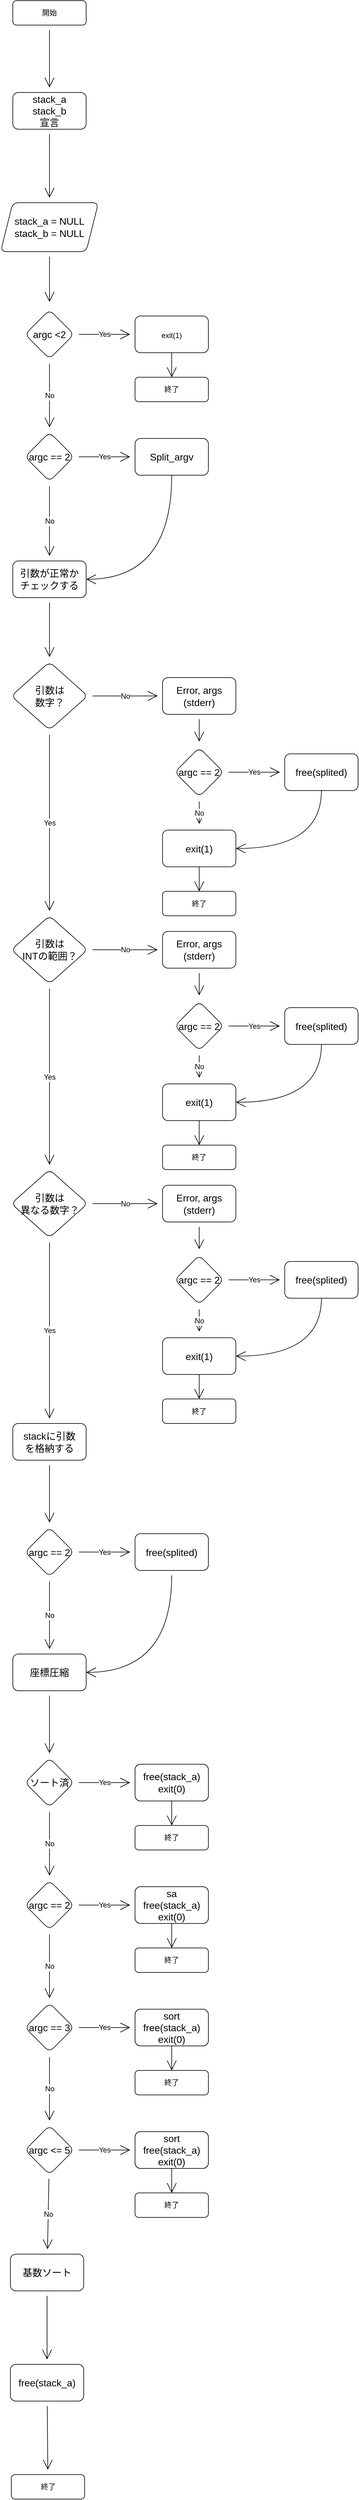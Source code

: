 <mxfile version="20.5.1" type="github">
  <diagram id="C5RBs43oDa-KdzZeNtuy" name="Page-1">
    <mxGraphModel dx="1886" dy="939" grid="1" gridSize="10" guides="1" tooltips="1" connect="1" arrows="1" fold="1" page="1" pageScale="1" pageWidth="827" pageHeight="1169" math="0" shadow="0">
      <root>
        <mxCell id="WIyWlLk6GJQsqaUBKTNV-0" />
        <mxCell id="WIyWlLk6GJQsqaUBKTNV-1" parent="WIyWlLk6GJQsqaUBKTNV-0" />
        <mxCell id="Y_ejUnifsEcxqDauokeJ-6" value="" style="edgeStyle=none;curved=1;rounded=0;orthogonalLoop=1;jettySize=auto;html=1;fontSize=12;endArrow=open;startSize=14;endSize=14;sourcePerimeterSpacing=8;targetPerimeterSpacing=8;" parent="WIyWlLk6GJQsqaUBKTNV-1" source="WIyWlLk6GJQsqaUBKTNV-3" target="Y_ejUnifsEcxqDauokeJ-5" edge="1">
          <mxGeometry relative="1" as="geometry" />
        </mxCell>
        <mxCell id="WIyWlLk6GJQsqaUBKTNV-3" value="開始" style="rounded=1;whiteSpace=wrap;html=1;fontSize=12;glass=0;strokeWidth=1;shadow=0;" parent="WIyWlLk6GJQsqaUBKTNV-1" vertex="1">
          <mxGeometry x="160" y="80" width="120" height="40" as="geometry" />
        </mxCell>
        <mxCell id="Y_ejUnifsEcxqDauokeJ-71" value="" style="edgeStyle=none;curved=1;rounded=0;orthogonalLoop=1;jettySize=auto;html=1;fontSize=12;endArrow=open;startSize=14;endSize=14;sourcePerimeterSpacing=8;targetPerimeterSpacing=8;" parent="WIyWlLk6GJQsqaUBKTNV-1" source="Y_ejUnifsEcxqDauokeJ-5" target="Y_ejUnifsEcxqDauokeJ-70" edge="1">
          <mxGeometry relative="1" as="geometry" />
        </mxCell>
        <mxCell id="Y_ejUnifsEcxqDauokeJ-5" value="stack_a&lt;br&gt;stack_b&lt;br&gt;宣言" style="rounded=1;whiteSpace=wrap;html=1;glass=0;strokeWidth=1;shadow=0;fontSize=16;" parent="WIyWlLk6GJQsqaUBKTNV-1" vertex="1">
          <mxGeometry x="160" y="230" width="120" height="60" as="geometry" />
        </mxCell>
        <mxCell id="Y_ejUnifsEcxqDauokeJ-12" value="Yes" style="edgeStyle=none;curved=1;rounded=0;orthogonalLoop=1;jettySize=auto;html=1;fontSize=12;endArrow=open;startSize=14;endSize=14;sourcePerimeterSpacing=8;targetPerimeterSpacing=8;" parent="WIyWlLk6GJQsqaUBKTNV-1" source="Y_ejUnifsEcxqDauokeJ-9" target="Y_ejUnifsEcxqDauokeJ-11" edge="1">
          <mxGeometry relative="1" as="geometry" />
        </mxCell>
        <mxCell id="Y_ejUnifsEcxqDauokeJ-18" value="No" style="edgeStyle=none;curved=1;rounded=0;orthogonalLoop=1;jettySize=auto;html=1;fontSize=12;endArrow=open;startSize=14;endSize=14;sourcePerimeterSpacing=8;targetPerimeterSpacing=8;" parent="WIyWlLk6GJQsqaUBKTNV-1" source="Y_ejUnifsEcxqDauokeJ-9" target="Y_ejUnifsEcxqDauokeJ-17" edge="1">
          <mxGeometry relative="1" as="geometry" />
        </mxCell>
        <mxCell id="Y_ejUnifsEcxqDauokeJ-9" value="argc &amp;lt;2" style="rhombus;whiteSpace=wrap;html=1;fontSize=16;rounded=1;glass=0;strokeWidth=1;shadow=0;" parent="WIyWlLk6GJQsqaUBKTNV-1" vertex="1">
          <mxGeometry x="180" y="585" width="80" height="80" as="geometry" />
        </mxCell>
        <mxCell id="Y_ejUnifsEcxqDauokeJ-26" style="edgeStyle=none;curved=1;rounded=0;orthogonalLoop=1;jettySize=auto;html=1;exitX=0.5;exitY=1;exitDx=0;exitDy=0;entryX=0.5;entryY=0;entryDx=0;entryDy=0;fontSize=12;endArrow=open;startSize=14;endSize=14;sourcePerimeterSpacing=8;targetPerimeterSpacing=8;" parent="WIyWlLk6GJQsqaUBKTNV-1" source="Y_ejUnifsEcxqDauokeJ-11" target="Y_ejUnifsEcxqDauokeJ-25" edge="1">
          <mxGeometry relative="1" as="geometry" />
        </mxCell>
        <mxCell id="Y_ejUnifsEcxqDauokeJ-11" value="&lt;span style=&quot;font-size: 12px;&quot;&gt;exit(1)&lt;/span&gt;" style="whiteSpace=wrap;html=1;fontSize=16;rounded=1;glass=0;strokeWidth=1;shadow=0;" parent="WIyWlLk6GJQsqaUBKTNV-1" vertex="1">
          <mxGeometry x="360" y="595" width="120" height="60" as="geometry" />
        </mxCell>
        <mxCell id="Y_ejUnifsEcxqDauokeJ-75" value="Yes&lt;br&gt;" style="edgeStyle=none;curved=1;rounded=0;orthogonalLoop=1;jettySize=auto;html=1;fontSize=12;endArrow=open;startSize=14;endSize=14;sourcePerimeterSpacing=8;targetPerimeterSpacing=8;" parent="WIyWlLk6GJQsqaUBKTNV-1" source="Y_ejUnifsEcxqDauokeJ-17" target="Y_ejUnifsEcxqDauokeJ-74" edge="1">
          <mxGeometry relative="1" as="geometry" />
        </mxCell>
        <mxCell id="Y_ejUnifsEcxqDauokeJ-77" value="No" style="edgeStyle=none;curved=1;rounded=0;orthogonalLoop=1;jettySize=auto;html=1;fontSize=12;endArrow=open;startSize=14;endSize=14;sourcePerimeterSpacing=8;targetPerimeterSpacing=8;" parent="WIyWlLk6GJQsqaUBKTNV-1" source="Y_ejUnifsEcxqDauokeJ-17" target="Y_ejUnifsEcxqDauokeJ-76" edge="1">
          <mxGeometry relative="1" as="geometry" />
        </mxCell>
        <mxCell id="Y_ejUnifsEcxqDauokeJ-17" value="argc == 2" style="rhombus;whiteSpace=wrap;html=1;fontSize=16;rounded=1;glass=0;strokeWidth=1;shadow=0;" parent="WIyWlLk6GJQsqaUBKTNV-1" vertex="1">
          <mxGeometry x="180" y="785" width="80" height="80" as="geometry" />
        </mxCell>
        <mxCell id="Y_ejUnifsEcxqDauokeJ-22" value="" style="edgeStyle=none;curved=1;rounded=0;orthogonalLoop=1;jettySize=auto;html=1;fontSize=12;endArrow=open;startSize=14;endSize=14;sourcePerimeterSpacing=8;targetPerimeterSpacing=8;" parent="WIyWlLk6GJQsqaUBKTNV-1" edge="1">
          <mxGeometry relative="1" as="geometry">
            <mxPoint x="488" y="620" as="sourcePoint" />
          </mxGeometry>
        </mxCell>
        <mxCell id="Y_ejUnifsEcxqDauokeJ-24" value="" style="edgeStyle=none;curved=1;rounded=0;orthogonalLoop=1;jettySize=auto;html=1;fontSize=12;endArrow=open;startSize=14;endSize=14;sourcePerimeterSpacing=8;targetPerimeterSpacing=8;" parent="WIyWlLk6GJQsqaUBKTNV-1" edge="1">
          <mxGeometry relative="1" as="geometry">
            <mxPoint x="728" y="620" as="sourcePoint" />
          </mxGeometry>
        </mxCell>
        <mxCell id="Y_ejUnifsEcxqDauokeJ-25" value="終了" style="rounded=1;whiteSpace=wrap;html=1;fontSize=12;glass=0;strokeWidth=1;shadow=0;" parent="WIyWlLk6GJQsqaUBKTNV-1" vertex="1">
          <mxGeometry x="360" y="695" width="120" height="40" as="geometry" />
        </mxCell>
        <mxCell id="Y_ejUnifsEcxqDauokeJ-73" value="" style="edgeStyle=none;curved=1;rounded=0;orthogonalLoop=1;jettySize=auto;html=1;fontSize=12;endArrow=open;startSize=14;endSize=14;sourcePerimeterSpacing=8;targetPerimeterSpacing=8;" parent="WIyWlLk6GJQsqaUBKTNV-1" source="Y_ejUnifsEcxqDauokeJ-70" edge="1">
          <mxGeometry relative="1" as="geometry">
            <mxPoint x="220" y="572" as="targetPoint" />
          </mxGeometry>
        </mxCell>
        <mxCell id="Y_ejUnifsEcxqDauokeJ-70" value="stack_a = NULL&lt;br&gt;stack_b = NULL" style="shape=parallelogram;perimeter=parallelogramPerimeter;whiteSpace=wrap;html=1;fixedSize=1;fontSize=16;rounded=1;glass=0;strokeWidth=1;shadow=0;" parent="WIyWlLk6GJQsqaUBKTNV-1" vertex="1">
          <mxGeometry x="140" y="410" width="160" height="80" as="geometry" />
        </mxCell>
        <mxCell id="Y_ejUnifsEcxqDauokeJ-78" style="edgeStyle=none;curved=1;rounded=0;orthogonalLoop=1;jettySize=auto;html=1;exitX=0.5;exitY=1;exitDx=0;exitDy=0;entryX=1;entryY=0.5;entryDx=0;entryDy=0;fontSize=12;endArrow=open;startSize=14;endSize=14;sourcePerimeterSpacing=8;targetPerimeterSpacing=8;" parent="WIyWlLk6GJQsqaUBKTNV-1" source="Y_ejUnifsEcxqDauokeJ-74" target="Y_ejUnifsEcxqDauokeJ-76" edge="1">
          <mxGeometry relative="1" as="geometry">
            <Array as="points">
              <mxPoint x="420" y="1025" />
            </Array>
          </mxGeometry>
        </mxCell>
        <mxCell id="Y_ejUnifsEcxqDauokeJ-74" value="Split_argv" style="whiteSpace=wrap;html=1;fontSize=16;rounded=1;glass=0;strokeWidth=1;shadow=0;" parent="WIyWlLk6GJQsqaUBKTNV-1" vertex="1">
          <mxGeometry x="360" y="795" width="120" height="60" as="geometry" />
        </mxCell>
        <mxCell id="Y_ejUnifsEcxqDauokeJ-80" value="" style="edgeStyle=none;curved=1;rounded=0;orthogonalLoop=1;jettySize=auto;html=1;fontSize=12;endArrow=open;startSize=14;endSize=14;sourcePerimeterSpacing=8;targetPerimeterSpacing=8;" parent="WIyWlLk6GJQsqaUBKTNV-1" source="Y_ejUnifsEcxqDauokeJ-76" target="Y_ejUnifsEcxqDauokeJ-79" edge="1">
          <mxGeometry relative="1" as="geometry" />
        </mxCell>
        <mxCell id="Y_ejUnifsEcxqDauokeJ-76" value="引数が正常か&lt;br&gt;チェックする" style="whiteSpace=wrap;html=1;fontSize=16;rounded=1;glass=0;strokeWidth=1;shadow=0;" parent="WIyWlLk6GJQsqaUBKTNV-1" vertex="1">
          <mxGeometry x="160" y="995" width="120" height="60" as="geometry" />
        </mxCell>
        <mxCell id="Y_ejUnifsEcxqDauokeJ-90" value="No&lt;br&gt;" style="edgeStyle=none;curved=1;rounded=0;orthogonalLoop=1;jettySize=auto;html=1;fontSize=12;endArrow=open;startSize=14;endSize=14;sourcePerimeterSpacing=8;targetPerimeterSpacing=8;" parent="WIyWlLk6GJQsqaUBKTNV-1" source="Y_ejUnifsEcxqDauokeJ-79" target="Y_ejUnifsEcxqDauokeJ-89" edge="1">
          <mxGeometry relative="1" as="geometry" />
        </mxCell>
        <mxCell id="Y_ejUnifsEcxqDauokeJ-133" value="Yes" style="edgeStyle=none;curved=1;rounded=0;orthogonalLoop=1;jettySize=auto;html=1;fontSize=12;endArrow=open;startSize=14;endSize=14;sourcePerimeterSpacing=8;targetPerimeterSpacing=8;" parent="WIyWlLk6GJQsqaUBKTNV-1" source="Y_ejUnifsEcxqDauokeJ-79" edge="1">
          <mxGeometry relative="1" as="geometry">
            <mxPoint x="220" y="1566.5" as="targetPoint" />
          </mxGeometry>
        </mxCell>
        <mxCell id="Y_ejUnifsEcxqDauokeJ-79" value="引数は&lt;br&gt;数字？" style="rhombus;whiteSpace=wrap;html=1;fontSize=16;rounded=1;glass=0;strokeWidth=1;shadow=0;" parent="WIyWlLk6GJQsqaUBKTNV-1" vertex="1">
          <mxGeometry x="157.5" y="1160" width="125" height="111" as="geometry" />
        </mxCell>
        <mxCell id="Y_ejUnifsEcxqDauokeJ-119" value="" style="edgeStyle=none;curved=1;rounded=0;orthogonalLoop=1;jettySize=auto;html=1;fontSize=12;endArrow=open;startSize=14;endSize=14;sourcePerimeterSpacing=8;targetPerimeterSpacing=8;" parent="WIyWlLk6GJQsqaUBKTNV-1" source="Y_ejUnifsEcxqDauokeJ-89" edge="1">
          <mxGeometry relative="1" as="geometry">
            <mxPoint x="465" y="1290" as="targetPoint" />
          </mxGeometry>
        </mxCell>
        <mxCell id="Y_ejUnifsEcxqDauokeJ-89" value="Error, args&lt;br&gt;(stderr)" style="whiteSpace=wrap;html=1;fontSize=16;rounded=1;glass=0;strokeWidth=1;shadow=0;" parent="WIyWlLk6GJQsqaUBKTNV-1" vertex="1">
          <mxGeometry x="405" y="1185.5" width="120" height="60" as="geometry" />
        </mxCell>
        <mxCell id="Y_ejUnifsEcxqDauokeJ-121" value="Yes" style="edgeStyle=none;curved=1;rounded=0;orthogonalLoop=1;jettySize=auto;html=1;fontSize=12;endArrow=open;startSize=14;endSize=14;sourcePerimeterSpacing=8;targetPerimeterSpacing=8;" parent="WIyWlLk6GJQsqaUBKTNV-1" source="Y_ejUnifsEcxqDauokeJ-118" target="Y_ejUnifsEcxqDauokeJ-120" edge="1">
          <mxGeometry relative="1" as="geometry" />
        </mxCell>
        <mxCell id="Y_ejUnifsEcxqDauokeJ-123" value="No" style="edgeStyle=none;curved=1;rounded=0;orthogonalLoop=1;jettySize=auto;html=1;fontSize=12;endArrow=open;startSize=14;endSize=14;sourcePerimeterSpacing=8;targetPerimeterSpacing=8;" parent="WIyWlLk6GJQsqaUBKTNV-1" source="Y_ejUnifsEcxqDauokeJ-118" edge="1">
          <mxGeometry relative="1" as="geometry">
            <mxPoint x="465" y="1424.5" as="targetPoint" />
          </mxGeometry>
        </mxCell>
        <mxCell id="Y_ejUnifsEcxqDauokeJ-118" value="argc == 2" style="rhombus;whiteSpace=wrap;html=1;fontSize=16;rounded=1;glass=0;strokeWidth=1;shadow=0;" parent="WIyWlLk6GJQsqaUBKTNV-1" vertex="1">
          <mxGeometry x="425" y="1300" width="80" height="80" as="geometry" />
        </mxCell>
        <mxCell id="Y_ejUnifsEcxqDauokeJ-129" style="edgeStyle=none;curved=1;rounded=0;orthogonalLoop=1;jettySize=auto;html=1;exitX=0.5;exitY=1;exitDx=0;exitDy=0;entryX=1;entryY=0.5;entryDx=0;entryDy=0;fontSize=12;endArrow=open;startSize=14;endSize=14;sourcePerimeterSpacing=8;targetPerimeterSpacing=8;" parent="WIyWlLk6GJQsqaUBKTNV-1" source="Y_ejUnifsEcxqDauokeJ-120" target="Y_ejUnifsEcxqDauokeJ-122" edge="1">
          <mxGeometry relative="1" as="geometry">
            <Array as="points">
              <mxPoint x="665" y="1465" />
            </Array>
          </mxGeometry>
        </mxCell>
        <mxCell id="Y_ejUnifsEcxqDauokeJ-120" value="free(splited)" style="whiteSpace=wrap;html=1;fontSize=16;rounded=1;glass=0;strokeWidth=1;shadow=0;" parent="WIyWlLk6GJQsqaUBKTNV-1" vertex="1">
          <mxGeometry x="605" y="1310" width="120" height="60" as="geometry" />
        </mxCell>
        <mxCell id="Y_ejUnifsEcxqDauokeJ-122" value="exit(1)" style="whiteSpace=wrap;html=1;fontSize=16;rounded=1;glass=0;strokeWidth=1;shadow=0;" parent="WIyWlLk6GJQsqaUBKTNV-1" vertex="1">
          <mxGeometry x="405" y="1434.5" width="120" height="60" as="geometry" />
        </mxCell>
        <mxCell id="Y_ejUnifsEcxqDauokeJ-130" style="edgeStyle=none;curved=1;rounded=0;orthogonalLoop=1;jettySize=auto;html=1;exitX=0.5;exitY=1;exitDx=0;exitDy=0;entryX=0.5;entryY=0;entryDx=0;entryDy=0;fontSize=12;endArrow=open;startSize=14;endSize=14;sourcePerimeterSpacing=8;targetPerimeterSpacing=8;" parent="WIyWlLk6GJQsqaUBKTNV-1" target="Y_ejUnifsEcxqDauokeJ-131" edge="1">
          <mxGeometry relative="1" as="geometry">
            <mxPoint x="465" y="1494.5" as="sourcePoint" />
          </mxGeometry>
        </mxCell>
        <mxCell id="Y_ejUnifsEcxqDauokeJ-131" value="終了" style="rounded=1;whiteSpace=wrap;html=1;fontSize=12;glass=0;strokeWidth=1;shadow=0;" parent="WIyWlLk6GJQsqaUBKTNV-1" vertex="1">
          <mxGeometry x="405" y="1534.5" width="120" height="40" as="geometry" />
        </mxCell>
        <mxCell id="Y_ejUnifsEcxqDauokeJ-147" value="No&lt;br&gt;" style="edgeStyle=none;curved=1;rounded=0;orthogonalLoop=1;jettySize=auto;html=1;fontSize=12;endArrow=open;startSize=14;endSize=14;sourcePerimeterSpacing=8;targetPerimeterSpacing=8;" parent="WIyWlLk6GJQsqaUBKTNV-1" source="Y_ejUnifsEcxqDauokeJ-149" target="Y_ejUnifsEcxqDauokeJ-151" edge="1">
          <mxGeometry relative="1" as="geometry" />
        </mxCell>
        <mxCell id="Y_ejUnifsEcxqDauokeJ-148" value="Yes" style="edgeStyle=none;curved=1;rounded=0;orthogonalLoop=1;jettySize=auto;html=1;fontSize=12;endArrow=open;startSize=14;endSize=14;sourcePerimeterSpacing=8;targetPerimeterSpacing=8;" parent="WIyWlLk6GJQsqaUBKTNV-1" source="Y_ejUnifsEcxqDauokeJ-149" edge="1">
          <mxGeometry relative="1" as="geometry">
            <mxPoint x="220" y="1981" as="targetPoint" />
          </mxGeometry>
        </mxCell>
        <mxCell id="Y_ejUnifsEcxqDauokeJ-149" value="引数は&lt;br&gt;INTの範囲？" style="rhombus;whiteSpace=wrap;html=1;fontSize=16;rounded=1;glass=0;strokeWidth=1;shadow=0;" parent="WIyWlLk6GJQsqaUBKTNV-1" vertex="1">
          <mxGeometry x="157.5" y="1574.5" width="125" height="111" as="geometry" />
        </mxCell>
        <mxCell id="Y_ejUnifsEcxqDauokeJ-150" value="" style="edgeStyle=none;curved=1;rounded=0;orthogonalLoop=1;jettySize=auto;html=1;fontSize=12;endArrow=open;startSize=14;endSize=14;sourcePerimeterSpacing=8;targetPerimeterSpacing=8;" parent="WIyWlLk6GJQsqaUBKTNV-1" source="Y_ejUnifsEcxqDauokeJ-151" edge="1">
          <mxGeometry relative="1" as="geometry">
            <mxPoint x="465" y="1704.5" as="targetPoint" />
          </mxGeometry>
        </mxCell>
        <mxCell id="Y_ejUnifsEcxqDauokeJ-151" value="Error, args&lt;br&gt;(stderr)" style="whiteSpace=wrap;html=1;fontSize=16;rounded=1;glass=0;strokeWidth=1;shadow=0;" parent="WIyWlLk6GJQsqaUBKTNV-1" vertex="1">
          <mxGeometry x="405" y="1600" width="120" height="60" as="geometry" />
        </mxCell>
        <mxCell id="Y_ejUnifsEcxqDauokeJ-152" value="Yes" style="edgeStyle=none;curved=1;rounded=0;orthogonalLoop=1;jettySize=auto;html=1;fontSize=12;endArrow=open;startSize=14;endSize=14;sourcePerimeterSpacing=8;targetPerimeterSpacing=8;" parent="WIyWlLk6GJQsqaUBKTNV-1" source="Y_ejUnifsEcxqDauokeJ-154" target="Y_ejUnifsEcxqDauokeJ-156" edge="1">
          <mxGeometry relative="1" as="geometry" />
        </mxCell>
        <mxCell id="Y_ejUnifsEcxqDauokeJ-153" value="No" style="edgeStyle=none;curved=1;rounded=0;orthogonalLoop=1;jettySize=auto;html=1;fontSize=12;endArrow=open;startSize=14;endSize=14;sourcePerimeterSpacing=8;targetPerimeterSpacing=8;" parent="WIyWlLk6GJQsqaUBKTNV-1" source="Y_ejUnifsEcxqDauokeJ-154" edge="1">
          <mxGeometry relative="1" as="geometry">
            <mxPoint x="465" y="1839" as="targetPoint" />
          </mxGeometry>
        </mxCell>
        <mxCell id="Y_ejUnifsEcxqDauokeJ-154" value="argc == 2" style="rhombus;whiteSpace=wrap;html=1;fontSize=16;rounded=1;glass=0;strokeWidth=1;shadow=0;" parent="WIyWlLk6GJQsqaUBKTNV-1" vertex="1">
          <mxGeometry x="425" y="1714.5" width="80" height="80" as="geometry" />
        </mxCell>
        <mxCell id="Y_ejUnifsEcxqDauokeJ-155" style="edgeStyle=none;curved=1;rounded=0;orthogonalLoop=1;jettySize=auto;html=1;exitX=0.5;exitY=1;exitDx=0;exitDy=0;entryX=1;entryY=0.5;entryDx=0;entryDy=0;fontSize=12;endArrow=open;startSize=14;endSize=14;sourcePerimeterSpacing=8;targetPerimeterSpacing=8;" parent="WIyWlLk6GJQsqaUBKTNV-1" source="Y_ejUnifsEcxqDauokeJ-156" target="Y_ejUnifsEcxqDauokeJ-157" edge="1">
          <mxGeometry relative="1" as="geometry">
            <Array as="points">
              <mxPoint x="665" y="1879.5" />
            </Array>
          </mxGeometry>
        </mxCell>
        <mxCell id="Y_ejUnifsEcxqDauokeJ-156" value="free(splited)" style="whiteSpace=wrap;html=1;fontSize=16;rounded=1;glass=0;strokeWidth=1;shadow=0;" parent="WIyWlLk6GJQsqaUBKTNV-1" vertex="1">
          <mxGeometry x="605" y="1724.5" width="120" height="60" as="geometry" />
        </mxCell>
        <mxCell id="Y_ejUnifsEcxqDauokeJ-157" value="exit(1)" style="whiteSpace=wrap;html=1;fontSize=16;rounded=1;glass=0;strokeWidth=1;shadow=0;" parent="WIyWlLk6GJQsqaUBKTNV-1" vertex="1">
          <mxGeometry x="405" y="1849" width="120" height="60" as="geometry" />
        </mxCell>
        <mxCell id="Y_ejUnifsEcxqDauokeJ-158" style="edgeStyle=none;curved=1;rounded=0;orthogonalLoop=1;jettySize=auto;html=1;exitX=0.5;exitY=1;exitDx=0;exitDy=0;entryX=0.5;entryY=0;entryDx=0;entryDy=0;fontSize=12;endArrow=open;startSize=14;endSize=14;sourcePerimeterSpacing=8;targetPerimeterSpacing=8;" parent="WIyWlLk6GJQsqaUBKTNV-1" target="Y_ejUnifsEcxqDauokeJ-159" edge="1">
          <mxGeometry relative="1" as="geometry">
            <mxPoint x="465" y="1909" as="sourcePoint" />
          </mxGeometry>
        </mxCell>
        <mxCell id="Y_ejUnifsEcxqDauokeJ-159" value="終了" style="rounded=1;whiteSpace=wrap;html=1;fontSize=12;glass=0;strokeWidth=1;shadow=0;" parent="WIyWlLk6GJQsqaUBKTNV-1" vertex="1">
          <mxGeometry x="405" y="1949" width="120" height="40" as="geometry" />
        </mxCell>
        <mxCell id="Y_ejUnifsEcxqDauokeJ-160" value="No&lt;br&gt;" style="edgeStyle=none;curved=1;rounded=0;orthogonalLoop=1;jettySize=auto;html=1;fontSize=12;endArrow=open;startSize=14;endSize=14;sourcePerimeterSpacing=8;targetPerimeterSpacing=8;" parent="WIyWlLk6GJQsqaUBKTNV-1" source="Y_ejUnifsEcxqDauokeJ-162" target="Y_ejUnifsEcxqDauokeJ-164" edge="1">
          <mxGeometry relative="1" as="geometry" />
        </mxCell>
        <mxCell id="Y_ejUnifsEcxqDauokeJ-161" value="Yes" style="edgeStyle=none;curved=1;rounded=0;orthogonalLoop=1;jettySize=auto;html=1;fontSize=12;endArrow=open;startSize=14;endSize=14;sourcePerimeterSpacing=8;targetPerimeterSpacing=8;" parent="WIyWlLk6GJQsqaUBKTNV-1" source="Y_ejUnifsEcxqDauokeJ-162" edge="1">
          <mxGeometry relative="1" as="geometry">
            <mxPoint x="220" y="2395.5" as="targetPoint" />
          </mxGeometry>
        </mxCell>
        <mxCell id="Y_ejUnifsEcxqDauokeJ-162" value="引数は&lt;br&gt;異なる数字？" style="rhombus;whiteSpace=wrap;html=1;fontSize=16;rounded=1;glass=0;strokeWidth=1;shadow=0;" parent="WIyWlLk6GJQsqaUBKTNV-1" vertex="1">
          <mxGeometry x="157.5" y="1989" width="125" height="111" as="geometry" />
        </mxCell>
        <mxCell id="Y_ejUnifsEcxqDauokeJ-163" value="" style="edgeStyle=none;curved=1;rounded=0;orthogonalLoop=1;jettySize=auto;html=1;fontSize=12;endArrow=open;startSize=14;endSize=14;sourcePerimeterSpacing=8;targetPerimeterSpacing=8;" parent="WIyWlLk6GJQsqaUBKTNV-1" source="Y_ejUnifsEcxqDauokeJ-164" edge="1">
          <mxGeometry relative="1" as="geometry">
            <mxPoint x="465" y="2119" as="targetPoint" />
          </mxGeometry>
        </mxCell>
        <mxCell id="Y_ejUnifsEcxqDauokeJ-164" value="Error, args&lt;br&gt;(stderr)" style="whiteSpace=wrap;html=1;fontSize=16;rounded=1;glass=0;strokeWidth=1;shadow=0;" parent="WIyWlLk6GJQsqaUBKTNV-1" vertex="1">
          <mxGeometry x="405" y="2014.5" width="120" height="60" as="geometry" />
        </mxCell>
        <mxCell id="Y_ejUnifsEcxqDauokeJ-165" value="Yes" style="edgeStyle=none;curved=1;rounded=0;orthogonalLoop=1;jettySize=auto;html=1;fontSize=12;endArrow=open;startSize=14;endSize=14;sourcePerimeterSpacing=8;targetPerimeterSpacing=8;" parent="WIyWlLk6GJQsqaUBKTNV-1" source="Y_ejUnifsEcxqDauokeJ-167" target="Y_ejUnifsEcxqDauokeJ-169" edge="1">
          <mxGeometry relative="1" as="geometry" />
        </mxCell>
        <mxCell id="Y_ejUnifsEcxqDauokeJ-166" value="No" style="edgeStyle=none;curved=1;rounded=0;orthogonalLoop=1;jettySize=auto;html=1;fontSize=12;endArrow=open;startSize=14;endSize=14;sourcePerimeterSpacing=8;targetPerimeterSpacing=8;" parent="WIyWlLk6GJQsqaUBKTNV-1" source="Y_ejUnifsEcxqDauokeJ-167" edge="1">
          <mxGeometry relative="1" as="geometry">
            <mxPoint x="465" y="2253.5" as="targetPoint" />
          </mxGeometry>
        </mxCell>
        <mxCell id="Y_ejUnifsEcxqDauokeJ-167" value="argc == 2" style="rhombus;whiteSpace=wrap;html=1;fontSize=16;rounded=1;glass=0;strokeWidth=1;shadow=0;" parent="WIyWlLk6GJQsqaUBKTNV-1" vertex="1">
          <mxGeometry x="425" y="2129" width="80" height="80" as="geometry" />
        </mxCell>
        <mxCell id="Y_ejUnifsEcxqDauokeJ-168" style="edgeStyle=none;curved=1;rounded=0;orthogonalLoop=1;jettySize=auto;html=1;exitX=0.5;exitY=1;exitDx=0;exitDy=0;entryX=1;entryY=0.5;entryDx=0;entryDy=0;fontSize=12;endArrow=open;startSize=14;endSize=14;sourcePerimeterSpacing=8;targetPerimeterSpacing=8;" parent="WIyWlLk6GJQsqaUBKTNV-1" source="Y_ejUnifsEcxqDauokeJ-169" target="Y_ejUnifsEcxqDauokeJ-170" edge="1">
          <mxGeometry relative="1" as="geometry">
            <Array as="points">
              <mxPoint x="665" y="2294" />
            </Array>
          </mxGeometry>
        </mxCell>
        <mxCell id="Y_ejUnifsEcxqDauokeJ-169" value="free(splited)" style="whiteSpace=wrap;html=1;fontSize=16;rounded=1;glass=0;strokeWidth=1;shadow=0;" parent="WIyWlLk6GJQsqaUBKTNV-1" vertex="1">
          <mxGeometry x="605" y="2139" width="120" height="60" as="geometry" />
        </mxCell>
        <mxCell id="Y_ejUnifsEcxqDauokeJ-170" value="exit(1)" style="whiteSpace=wrap;html=1;fontSize=16;rounded=1;glass=0;strokeWidth=1;shadow=0;" parent="WIyWlLk6GJQsqaUBKTNV-1" vertex="1">
          <mxGeometry x="405" y="2263.5" width="120" height="60" as="geometry" />
        </mxCell>
        <mxCell id="Y_ejUnifsEcxqDauokeJ-171" style="edgeStyle=none;curved=1;rounded=0;orthogonalLoop=1;jettySize=auto;html=1;exitX=0.5;exitY=1;exitDx=0;exitDy=0;entryX=0.5;entryY=0;entryDx=0;entryDy=0;fontSize=12;endArrow=open;startSize=14;endSize=14;sourcePerimeterSpacing=8;targetPerimeterSpacing=8;" parent="WIyWlLk6GJQsqaUBKTNV-1" target="Y_ejUnifsEcxqDauokeJ-172" edge="1">
          <mxGeometry relative="1" as="geometry">
            <mxPoint x="465" y="2323.5" as="sourcePoint" />
          </mxGeometry>
        </mxCell>
        <mxCell id="Y_ejUnifsEcxqDauokeJ-172" value="終了" style="rounded=1;whiteSpace=wrap;html=1;fontSize=12;glass=0;strokeWidth=1;shadow=0;" parent="WIyWlLk6GJQsqaUBKTNV-1" vertex="1">
          <mxGeometry x="405" y="2363.5" width="120" height="40" as="geometry" />
        </mxCell>
        <mxCell id="Y_ejUnifsEcxqDauokeJ-189" value="" style="edgeStyle=none;curved=1;rounded=0;orthogonalLoop=1;jettySize=auto;html=1;fontSize=12;endArrow=open;startSize=14;endSize=14;sourcePerimeterSpacing=8;targetPerimeterSpacing=8;" parent="WIyWlLk6GJQsqaUBKTNV-1" source="Y_ejUnifsEcxqDauokeJ-174" target="Y_ejUnifsEcxqDauokeJ-188" edge="1">
          <mxGeometry relative="1" as="geometry" />
        </mxCell>
        <mxCell id="Y_ejUnifsEcxqDauokeJ-174" value="stackに引数&lt;br&gt;を格納する" style="whiteSpace=wrap;html=1;fontSize=16;rounded=1;glass=0;strokeWidth=1;shadow=0;" parent="WIyWlLk6GJQsqaUBKTNV-1" vertex="1">
          <mxGeometry x="160" y="2403.5" width="120" height="60" as="geometry" />
        </mxCell>
        <mxCell id="Y_ejUnifsEcxqDauokeJ-175" value="" style="edgeStyle=none;curved=1;rounded=0;orthogonalLoop=1;jettySize=auto;html=1;fontSize=12;endArrow=open;startSize=14;endSize=14;sourcePerimeterSpacing=8;targetPerimeterSpacing=8;" parent="WIyWlLk6GJQsqaUBKTNV-1" source="Y_ejUnifsEcxqDauokeJ-176" target="Y_ejUnifsEcxqDauokeJ-178" edge="1">
          <mxGeometry relative="1" as="geometry" />
        </mxCell>
        <mxCell id="Y_ejUnifsEcxqDauokeJ-176" value="座標圧縮" style="whiteSpace=wrap;html=1;fontSize=16;rounded=1;glass=0;strokeWidth=1;shadow=0;" parent="WIyWlLk6GJQsqaUBKTNV-1" vertex="1">
          <mxGeometry x="160" y="2780" width="120" height="60" as="geometry" />
        </mxCell>
        <mxCell id="Y_ejUnifsEcxqDauokeJ-177" value="Yes&lt;br&gt;" style="edgeStyle=none;curved=1;rounded=0;orthogonalLoop=1;jettySize=auto;html=1;fontSize=12;endArrow=open;startSize=14;endSize=14;sourcePerimeterSpacing=8;targetPerimeterSpacing=8;" parent="WIyWlLk6GJQsqaUBKTNV-1" source="Y_ejUnifsEcxqDauokeJ-178" target="Y_ejUnifsEcxqDauokeJ-179" edge="1">
          <mxGeometry relative="1" as="geometry" />
        </mxCell>
        <mxCell id="Y_ejUnifsEcxqDauokeJ-202" value="No" style="edgeStyle=none;curved=1;rounded=0;orthogonalLoop=1;jettySize=auto;html=1;fontSize=12;endArrow=open;startSize=14;endSize=14;sourcePerimeterSpacing=8;targetPerimeterSpacing=8;" parent="WIyWlLk6GJQsqaUBKTNV-1" source="Y_ejUnifsEcxqDauokeJ-178" target="Y_ejUnifsEcxqDauokeJ-201" edge="1">
          <mxGeometry relative="1" as="geometry" />
        </mxCell>
        <mxCell id="Y_ejUnifsEcxqDauokeJ-178" value="ソート済" style="rhombus;whiteSpace=wrap;html=1;fontSize=16;rounded=1;glass=0;strokeWidth=1;shadow=0;" parent="WIyWlLk6GJQsqaUBKTNV-1" vertex="1">
          <mxGeometry x="180" y="2950" width="80" height="80" as="geometry" />
        </mxCell>
        <mxCell id="Y_ejUnifsEcxqDauokeJ-179" value="" style="whiteSpace=wrap;html=1;fontSize=16;rounded=1;glass=0;strokeWidth=1;shadow=0;" parent="WIyWlLk6GJQsqaUBKTNV-1" vertex="1">
          <mxGeometry x="360" y="2960" width="120" height="60" as="geometry" />
        </mxCell>
        <mxCell id="Y_ejUnifsEcxqDauokeJ-191" value="Yes" style="edgeStyle=none;curved=1;rounded=0;orthogonalLoop=1;jettySize=auto;html=1;fontSize=12;endArrow=open;startSize=14;endSize=14;sourcePerimeterSpacing=8;targetPerimeterSpacing=8;" parent="WIyWlLk6GJQsqaUBKTNV-1" source="Y_ejUnifsEcxqDauokeJ-188" target="Y_ejUnifsEcxqDauokeJ-190" edge="1">
          <mxGeometry relative="1" as="geometry" />
        </mxCell>
        <mxCell id="Y_ejUnifsEcxqDauokeJ-194" value="No" style="edgeStyle=none;curved=1;rounded=0;orthogonalLoop=1;jettySize=auto;html=1;fontSize=12;endArrow=open;startSize=14;endSize=14;sourcePerimeterSpacing=8;targetPerimeterSpacing=8;" parent="WIyWlLk6GJQsqaUBKTNV-1" source="Y_ejUnifsEcxqDauokeJ-188" target="Y_ejUnifsEcxqDauokeJ-176" edge="1">
          <mxGeometry relative="1" as="geometry" />
        </mxCell>
        <mxCell id="Y_ejUnifsEcxqDauokeJ-188" value="argc == 2" style="rhombus;whiteSpace=wrap;html=1;fontSize=16;rounded=1;glass=0;strokeWidth=1;shadow=0;" parent="WIyWlLk6GJQsqaUBKTNV-1" vertex="1">
          <mxGeometry x="180" y="2573.5" width="80" height="80" as="geometry" />
        </mxCell>
        <mxCell id="Y_ejUnifsEcxqDauokeJ-195" style="edgeStyle=none;curved=1;rounded=0;orthogonalLoop=1;jettySize=auto;html=1;entryX=1;entryY=0.5;entryDx=0;entryDy=0;fontSize=12;endArrow=open;startSize=14;endSize=14;sourcePerimeterSpacing=8;targetPerimeterSpacing=8;" parent="WIyWlLk6GJQsqaUBKTNV-1" source="Y_ejUnifsEcxqDauokeJ-190" target="Y_ejUnifsEcxqDauokeJ-176" edge="1">
          <mxGeometry relative="1" as="geometry">
            <Array as="points">
              <mxPoint x="420" y="2810" />
            </Array>
          </mxGeometry>
        </mxCell>
        <mxCell id="Y_ejUnifsEcxqDauokeJ-190" value="free(splited)" style="whiteSpace=wrap;html=1;fontSize=16;rounded=1;glass=0;strokeWidth=1;shadow=0;" parent="WIyWlLk6GJQsqaUBKTNV-1" vertex="1">
          <mxGeometry x="360" y="2583.5" width="120" height="60" as="geometry" />
        </mxCell>
        <mxCell id="Y_ejUnifsEcxqDauokeJ-196" value="free(stack_a)&lt;br&gt;exit(0)" style="whiteSpace=wrap;html=1;fontSize=16;rounded=1;glass=0;strokeWidth=1;shadow=0;" parent="WIyWlLk6GJQsqaUBKTNV-1" vertex="1">
          <mxGeometry x="360" y="2960" width="120" height="60" as="geometry" />
        </mxCell>
        <mxCell id="Y_ejUnifsEcxqDauokeJ-197" style="edgeStyle=none;curved=1;rounded=0;orthogonalLoop=1;jettySize=auto;html=1;exitX=0.5;exitY=1;exitDx=0;exitDy=0;entryX=0.5;entryY=0;entryDx=0;entryDy=0;fontSize=12;endArrow=open;startSize=14;endSize=14;sourcePerimeterSpacing=8;targetPerimeterSpacing=8;" parent="WIyWlLk6GJQsqaUBKTNV-1" target="Y_ejUnifsEcxqDauokeJ-198" edge="1">
          <mxGeometry relative="1" as="geometry">
            <mxPoint x="420" y="3020" as="sourcePoint" />
          </mxGeometry>
        </mxCell>
        <mxCell id="Y_ejUnifsEcxqDauokeJ-198" value="終了" style="rounded=1;whiteSpace=wrap;html=1;fontSize=12;glass=0;strokeWidth=1;shadow=0;" parent="WIyWlLk6GJQsqaUBKTNV-1" vertex="1">
          <mxGeometry x="360" y="3060" width="120" height="40" as="geometry" />
        </mxCell>
        <mxCell id="Y_ejUnifsEcxqDauokeJ-209" value="No" style="edgeStyle=none;curved=1;rounded=0;orthogonalLoop=1;jettySize=auto;html=1;fontSize=12;endArrow=open;startSize=14;endSize=14;sourcePerimeterSpacing=8;targetPerimeterSpacing=8;" parent="WIyWlLk6GJQsqaUBKTNV-1" source="Y_ejUnifsEcxqDauokeJ-201" target="Y_ejUnifsEcxqDauokeJ-208" edge="1">
          <mxGeometry relative="1" as="geometry" />
        </mxCell>
        <mxCell id="Y_ejUnifsEcxqDauokeJ-201" value="argc == 2" style="rhombus;whiteSpace=wrap;html=1;fontSize=16;rounded=1;glass=0;strokeWidth=1;shadow=0;" parent="WIyWlLk6GJQsqaUBKTNV-1" vertex="1">
          <mxGeometry x="180" y="3150" width="80" height="80" as="geometry" />
        </mxCell>
        <mxCell id="Y_ejUnifsEcxqDauokeJ-203" value="Yes&lt;br&gt;" style="edgeStyle=none;curved=1;rounded=0;orthogonalLoop=1;jettySize=auto;html=1;fontSize=12;endArrow=open;startSize=14;endSize=14;sourcePerimeterSpacing=8;targetPerimeterSpacing=8;" parent="WIyWlLk6GJQsqaUBKTNV-1" target="Y_ejUnifsEcxqDauokeJ-204" edge="1">
          <mxGeometry relative="1" as="geometry">
            <mxPoint x="268" y="3190" as="sourcePoint" />
          </mxGeometry>
        </mxCell>
        <mxCell id="Y_ejUnifsEcxqDauokeJ-204" value="" style="whiteSpace=wrap;html=1;fontSize=16;rounded=1;glass=0;strokeWidth=1;shadow=0;" parent="WIyWlLk6GJQsqaUBKTNV-1" vertex="1">
          <mxGeometry x="360" y="3160" width="120" height="60" as="geometry" />
        </mxCell>
        <mxCell id="Y_ejUnifsEcxqDauokeJ-205" value="sa&lt;br&gt;free(stack_a)&lt;br&gt;exit(0)" style="whiteSpace=wrap;html=1;fontSize=16;rounded=1;glass=0;strokeWidth=1;shadow=0;" parent="WIyWlLk6GJQsqaUBKTNV-1" vertex="1">
          <mxGeometry x="360" y="3160" width="120" height="60" as="geometry" />
        </mxCell>
        <mxCell id="Y_ejUnifsEcxqDauokeJ-206" style="edgeStyle=none;curved=1;rounded=0;orthogonalLoop=1;jettySize=auto;html=1;exitX=0.5;exitY=1;exitDx=0;exitDy=0;entryX=0.5;entryY=0;entryDx=0;entryDy=0;fontSize=12;endArrow=open;startSize=14;endSize=14;sourcePerimeterSpacing=8;targetPerimeterSpacing=8;" parent="WIyWlLk6GJQsqaUBKTNV-1" target="Y_ejUnifsEcxqDauokeJ-207" edge="1">
          <mxGeometry relative="1" as="geometry">
            <mxPoint x="420" y="3220" as="sourcePoint" />
          </mxGeometry>
        </mxCell>
        <mxCell id="Y_ejUnifsEcxqDauokeJ-207" value="終了" style="rounded=1;whiteSpace=wrap;html=1;fontSize=12;glass=0;strokeWidth=1;shadow=0;" parent="WIyWlLk6GJQsqaUBKTNV-1" vertex="1">
          <mxGeometry x="360" y="3260" width="120" height="40" as="geometry" />
        </mxCell>
        <mxCell id="Y_ejUnifsEcxqDauokeJ-218" value="No" style="edgeStyle=none;curved=1;rounded=0;orthogonalLoop=1;jettySize=auto;html=1;fontSize=12;endArrow=open;startSize=14;endSize=14;sourcePerimeterSpacing=8;targetPerimeterSpacing=8;" parent="WIyWlLk6GJQsqaUBKTNV-1" source="Y_ejUnifsEcxqDauokeJ-208" target="Y_ejUnifsEcxqDauokeJ-217" edge="1">
          <mxGeometry relative="1" as="geometry" />
        </mxCell>
        <mxCell id="Y_ejUnifsEcxqDauokeJ-208" value="argc == 3" style="rhombus;whiteSpace=wrap;html=1;fontSize=16;rounded=1;glass=0;strokeWidth=1;shadow=0;" parent="WIyWlLk6GJQsqaUBKTNV-1" vertex="1">
          <mxGeometry x="180" y="3350" width="80" height="80" as="geometry" />
        </mxCell>
        <mxCell id="Y_ejUnifsEcxqDauokeJ-212" value="Yes&lt;br&gt;" style="edgeStyle=none;curved=1;rounded=0;orthogonalLoop=1;jettySize=auto;html=1;fontSize=12;endArrow=open;startSize=14;endSize=14;sourcePerimeterSpacing=8;targetPerimeterSpacing=8;" parent="WIyWlLk6GJQsqaUBKTNV-1" target="Y_ejUnifsEcxqDauokeJ-213" edge="1">
          <mxGeometry relative="1" as="geometry">
            <mxPoint x="268" y="3390" as="sourcePoint" />
          </mxGeometry>
        </mxCell>
        <mxCell id="Y_ejUnifsEcxqDauokeJ-213" value="" style="whiteSpace=wrap;html=1;fontSize=16;rounded=1;glass=0;strokeWidth=1;shadow=0;" parent="WIyWlLk6GJQsqaUBKTNV-1" vertex="1">
          <mxGeometry x="360" y="3360" width="120" height="60" as="geometry" />
        </mxCell>
        <mxCell id="Y_ejUnifsEcxqDauokeJ-214" value="sort&lt;br&gt;free(stack_a)&lt;br&gt;exit(0)" style="whiteSpace=wrap;html=1;fontSize=16;rounded=1;glass=0;strokeWidth=1;shadow=0;" parent="WIyWlLk6GJQsqaUBKTNV-1" vertex="1">
          <mxGeometry x="360" y="3360" width="120" height="60" as="geometry" />
        </mxCell>
        <mxCell id="Y_ejUnifsEcxqDauokeJ-215" style="edgeStyle=none;curved=1;rounded=0;orthogonalLoop=1;jettySize=auto;html=1;exitX=0.5;exitY=1;exitDx=0;exitDy=0;entryX=0.5;entryY=0;entryDx=0;entryDy=0;fontSize=12;endArrow=open;startSize=14;endSize=14;sourcePerimeterSpacing=8;targetPerimeterSpacing=8;" parent="WIyWlLk6GJQsqaUBKTNV-1" target="Y_ejUnifsEcxqDauokeJ-216" edge="1">
          <mxGeometry relative="1" as="geometry">
            <mxPoint x="420" y="3420" as="sourcePoint" />
          </mxGeometry>
        </mxCell>
        <mxCell id="Y_ejUnifsEcxqDauokeJ-216" value="終了" style="rounded=1;whiteSpace=wrap;html=1;fontSize=12;glass=0;strokeWidth=1;shadow=0;" parent="WIyWlLk6GJQsqaUBKTNV-1" vertex="1">
          <mxGeometry x="360" y="3460" width="120" height="40" as="geometry" />
        </mxCell>
        <mxCell id="Y_ejUnifsEcxqDauokeJ-225" value="No" style="edgeStyle=none;curved=1;rounded=0;orthogonalLoop=1;jettySize=auto;html=1;fontSize=12;endArrow=open;startSize=14;endSize=14;sourcePerimeterSpacing=8;targetPerimeterSpacing=8;" parent="WIyWlLk6GJQsqaUBKTNV-1" source="Y_ejUnifsEcxqDauokeJ-217" target="Y_ejUnifsEcxqDauokeJ-224" edge="1">
          <mxGeometry relative="1" as="geometry" />
        </mxCell>
        <mxCell id="Y_ejUnifsEcxqDauokeJ-217" value="argc &amp;lt;= 5" style="rhombus;whiteSpace=wrap;html=1;fontSize=16;rounded=1;glass=0;strokeWidth=1;shadow=0;" parent="WIyWlLk6GJQsqaUBKTNV-1" vertex="1">
          <mxGeometry x="180" y="3550" width="80" height="80" as="geometry" />
        </mxCell>
        <mxCell id="Y_ejUnifsEcxqDauokeJ-219" value="Yes&lt;br&gt;" style="edgeStyle=none;curved=1;rounded=0;orthogonalLoop=1;jettySize=auto;html=1;fontSize=12;endArrow=open;startSize=14;endSize=14;sourcePerimeterSpacing=8;targetPerimeterSpacing=8;" parent="WIyWlLk6GJQsqaUBKTNV-1" target="Y_ejUnifsEcxqDauokeJ-220" edge="1">
          <mxGeometry relative="1" as="geometry">
            <mxPoint x="268" y="3590" as="sourcePoint" />
          </mxGeometry>
        </mxCell>
        <mxCell id="Y_ejUnifsEcxqDauokeJ-220" value="" style="whiteSpace=wrap;html=1;fontSize=16;rounded=1;glass=0;strokeWidth=1;shadow=0;" parent="WIyWlLk6GJQsqaUBKTNV-1" vertex="1">
          <mxGeometry x="360" y="3560" width="120" height="60" as="geometry" />
        </mxCell>
        <mxCell id="Y_ejUnifsEcxqDauokeJ-221" value="sort&lt;br&gt;free(stack_a)&lt;br&gt;exit(0)" style="whiteSpace=wrap;html=1;fontSize=16;rounded=1;glass=0;strokeWidth=1;shadow=0;" parent="WIyWlLk6GJQsqaUBKTNV-1" vertex="1">
          <mxGeometry x="360" y="3560" width="120" height="60" as="geometry" />
        </mxCell>
        <mxCell id="Y_ejUnifsEcxqDauokeJ-222" style="edgeStyle=none;curved=1;rounded=0;orthogonalLoop=1;jettySize=auto;html=1;exitX=0.5;exitY=1;exitDx=0;exitDy=0;entryX=0.5;entryY=0;entryDx=0;entryDy=0;fontSize=12;endArrow=open;startSize=14;endSize=14;sourcePerimeterSpacing=8;targetPerimeterSpacing=8;" parent="WIyWlLk6GJQsqaUBKTNV-1" target="Y_ejUnifsEcxqDauokeJ-223" edge="1">
          <mxGeometry relative="1" as="geometry">
            <mxPoint x="420" y="3620" as="sourcePoint" />
          </mxGeometry>
        </mxCell>
        <mxCell id="Y_ejUnifsEcxqDauokeJ-223" value="終了" style="rounded=1;whiteSpace=wrap;html=1;fontSize=12;glass=0;strokeWidth=1;shadow=0;" parent="WIyWlLk6GJQsqaUBKTNV-1" vertex="1">
          <mxGeometry x="360" y="3660" width="120" height="40" as="geometry" />
        </mxCell>
        <mxCell id="Y_ejUnifsEcxqDauokeJ-227" value="" style="edgeStyle=none;curved=1;rounded=0;orthogonalLoop=1;jettySize=auto;html=1;fontSize=12;endArrow=open;startSize=14;endSize=14;sourcePerimeterSpacing=8;targetPerimeterSpacing=8;" parent="WIyWlLk6GJQsqaUBKTNV-1" source="Y_ejUnifsEcxqDauokeJ-224" target="Y_ejUnifsEcxqDauokeJ-226" edge="1">
          <mxGeometry relative="1" as="geometry" />
        </mxCell>
        <mxCell id="Y_ejUnifsEcxqDauokeJ-224" value="基数ソート" style="whiteSpace=wrap;html=1;fontSize=16;rounded=1;glass=0;strokeWidth=1;shadow=0;" parent="WIyWlLk6GJQsqaUBKTNV-1" vertex="1">
          <mxGeometry x="156" y="3760" width="120" height="60" as="geometry" />
        </mxCell>
        <mxCell id="Y_ejUnifsEcxqDauokeJ-231" value="" style="edgeStyle=none;curved=1;rounded=0;orthogonalLoop=1;jettySize=auto;html=1;fontSize=12;endArrow=open;startSize=14;endSize=14;sourcePerimeterSpacing=8;targetPerimeterSpacing=8;" parent="WIyWlLk6GJQsqaUBKTNV-1" source="Y_ejUnifsEcxqDauokeJ-226" target="Y_ejUnifsEcxqDauokeJ-228" edge="1">
          <mxGeometry relative="1" as="geometry" />
        </mxCell>
        <mxCell id="Y_ejUnifsEcxqDauokeJ-226" value="free(stack_a)" style="whiteSpace=wrap;html=1;fontSize=16;rounded=1;glass=0;strokeWidth=1;shadow=0;" parent="WIyWlLk6GJQsqaUBKTNV-1" vertex="1">
          <mxGeometry x="156" y="3940" width="120" height="60" as="geometry" />
        </mxCell>
        <mxCell id="Y_ejUnifsEcxqDauokeJ-228" value="終了" style="rounded=1;whiteSpace=wrap;html=1;fontSize=12;glass=0;strokeWidth=1;shadow=0;" parent="WIyWlLk6GJQsqaUBKTNV-1" vertex="1">
          <mxGeometry x="157.5" y="4120" width="120" height="40" as="geometry" />
        </mxCell>
      </root>
    </mxGraphModel>
  </diagram>
</mxfile>
